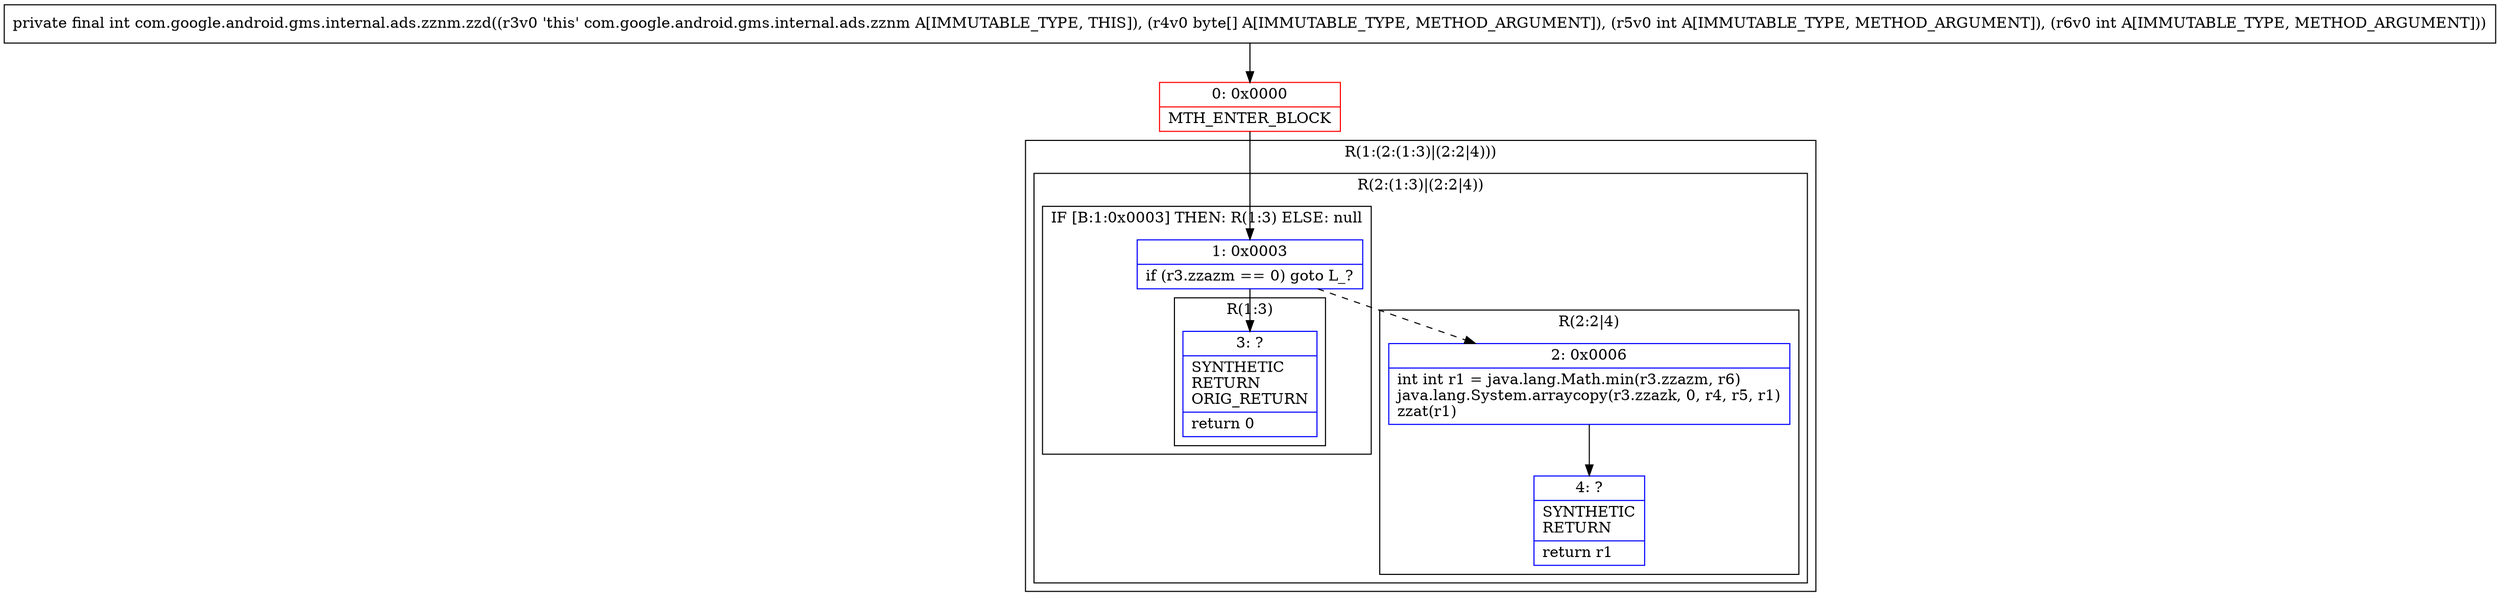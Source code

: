 digraph "CFG forcom.google.android.gms.internal.ads.zznm.zzd([BII)I" {
subgraph cluster_Region_1785023145 {
label = "R(1:(2:(1:3)|(2:2|4)))";
node [shape=record,color=blue];
subgraph cluster_Region_2003747144 {
label = "R(2:(1:3)|(2:2|4))";
node [shape=record,color=blue];
subgraph cluster_IfRegion_2079917196 {
label = "IF [B:1:0x0003] THEN: R(1:3) ELSE: null";
node [shape=record,color=blue];
Node_1 [shape=record,label="{1\:\ 0x0003|if (r3.zzazm == 0) goto L_?\l}"];
subgraph cluster_Region_2122068766 {
label = "R(1:3)";
node [shape=record,color=blue];
Node_3 [shape=record,label="{3\:\ ?|SYNTHETIC\lRETURN\lORIG_RETURN\l|return 0\l}"];
}
}
subgraph cluster_Region_741892282 {
label = "R(2:2|4)";
node [shape=record,color=blue];
Node_2 [shape=record,label="{2\:\ 0x0006|int int r1 = java.lang.Math.min(r3.zzazm, r6)\ljava.lang.System.arraycopy(r3.zzazk, 0, r4, r5, r1)\lzzat(r1)\l}"];
Node_4 [shape=record,label="{4\:\ ?|SYNTHETIC\lRETURN\l|return r1\l}"];
}
}
}
Node_0 [shape=record,color=red,label="{0\:\ 0x0000|MTH_ENTER_BLOCK\l}"];
MethodNode[shape=record,label="{private final int com.google.android.gms.internal.ads.zznm.zzd((r3v0 'this' com.google.android.gms.internal.ads.zznm A[IMMUTABLE_TYPE, THIS]), (r4v0 byte[] A[IMMUTABLE_TYPE, METHOD_ARGUMENT]), (r5v0 int A[IMMUTABLE_TYPE, METHOD_ARGUMENT]), (r6v0 int A[IMMUTABLE_TYPE, METHOD_ARGUMENT])) }"];
MethodNode -> Node_0;
Node_1 -> Node_2[style=dashed];
Node_1 -> Node_3;
Node_2 -> Node_4;
Node_0 -> Node_1;
}

